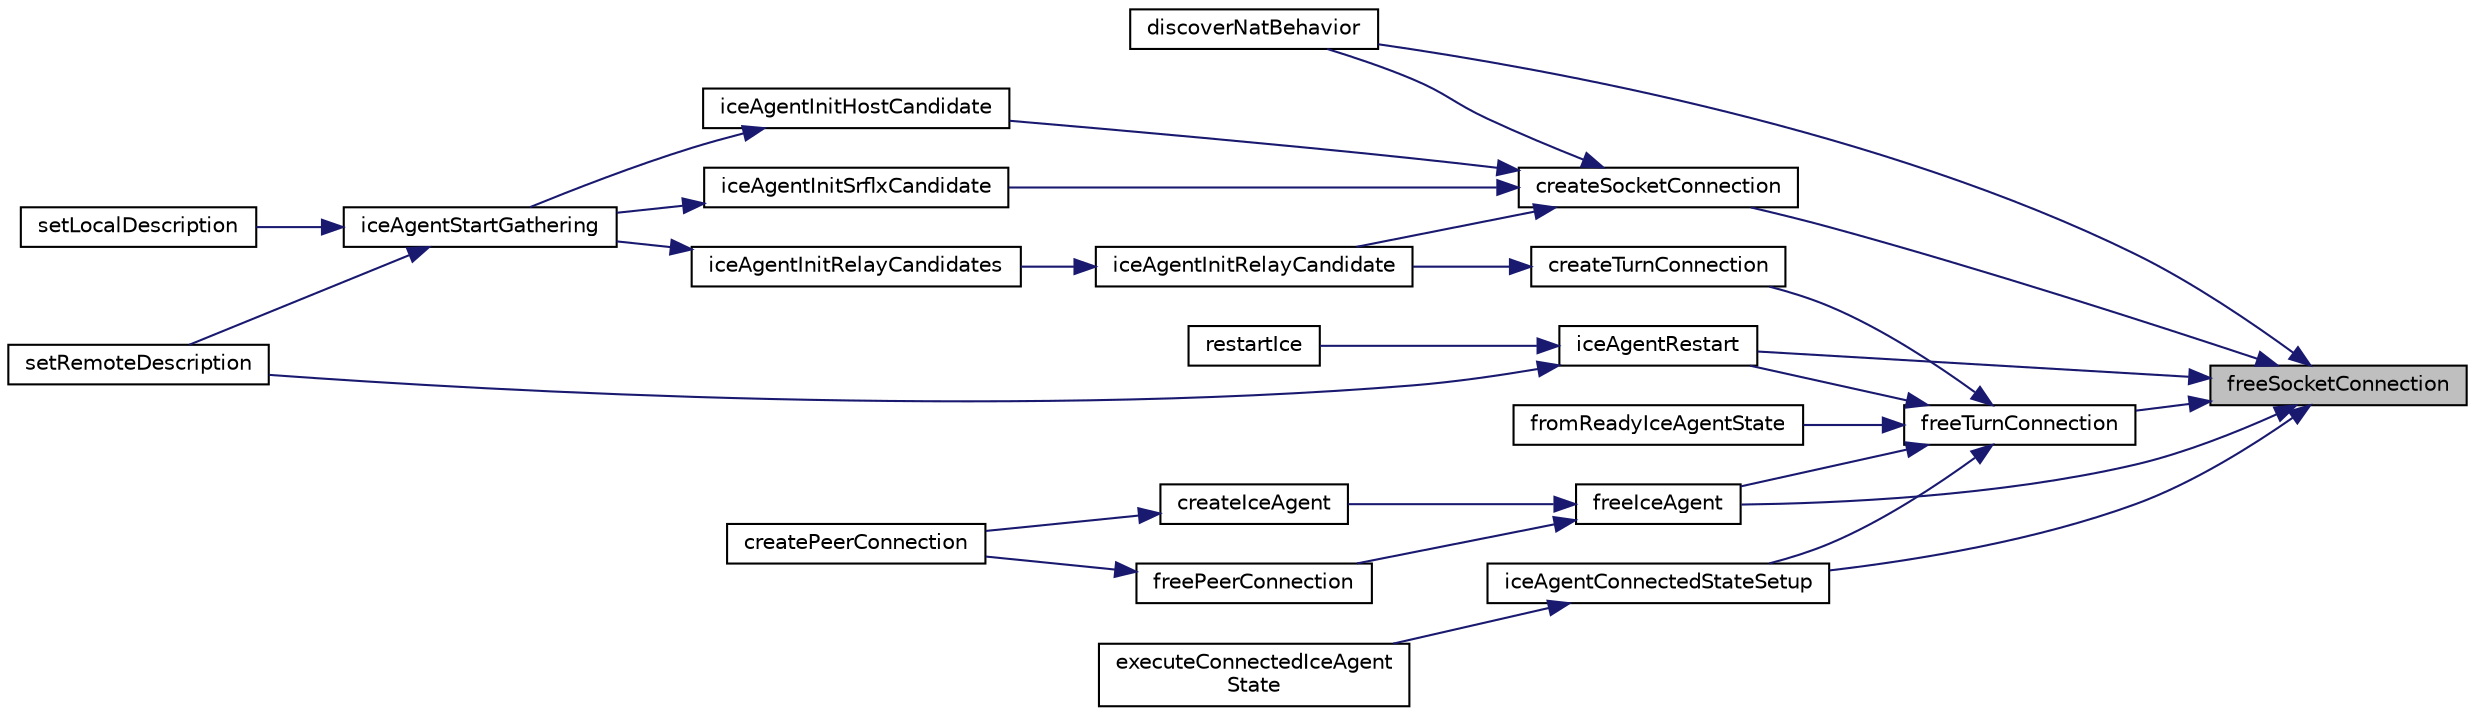 digraph "freeSocketConnection"
{
 // LATEX_PDF_SIZE
  edge [fontname="Helvetica",fontsize="10",labelfontname="Helvetica",labelfontsize="10"];
  node [fontname="Helvetica",fontsize="10",shape=record];
  rankdir="RL";
  Node1 [label="freeSocketConnection",height=0.2,width=0.4,color="black", fillcolor="grey75", style="filled", fontcolor="black",tooltip=" "];
  Node1 -> Node2 [dir="back",color="midnightblue",fontsize="10",style="solid",fontname="Helvetica"];
  Node2 [label="createSocketConnection",height=0.2,width=0.4,color="black", fillcolor="white", style="filled",URL="$SocketConnection_8h.html#a5ce9dfe7b74d9b52538004c323214965",tooltip=" "];
  Node2 -> Node3 [dir="back",color="midnightblue",fontsize="10",style="solid",fontname="Helvetica"];
  Node3 [label="discoverNatBehavior",height=0.2,width=0.4,color="black", fillcolor="white", style="filled",URL="$group__PublicMemberFunctions.html#ga6c4139787f87c307c2033b51d65284ce",tooltip="Use the process described in https://tools.ietf.org/html/rfc5780#section-4.3 to discover NAT behavior..."];
  Node2 -> Node4 [dir="back",color="midnightblue",fontsize="10",style="solid",fontname="Helvetica"];
  Node4 [label="iceAgentInitHostCandidate",height=0.2,width=0.4,color="black", fillcolor="white", style="filled",URL="$IceAgent_8h.html#ab7fc78b0a2605c5291b7ec8d7ed40cdc",tooltip=" "];
  Node4 -> Node5 [dir="back",color="midnightblue",fontsize="10",style="solid",fontname="Helvetica"];
  Node5 [label="iceAgentStartGathering",height=0.2,width=0.4,color="black", fillcolor="white", style="filled",URL="$IceAgent_8h.html#aaedcdc437dc6d6753a438f7c5ddf0c7c",tooltip=" "];
  Node5 -> Node6 [dir="back",color="midnightblue",fontsize="10",style="solid",fontname="Helvetica"];
  Node6 [label="setLocalDescription",height=0.2,width=0.4,color="black", fillcolor="white", style="filled",URL="$group__PublicMemberFunctions.html#ga060e71a4e33e0b7a8087317d4839fa8a",tooltip="Instructs the RtcPeerConnection to apply the supplied RtcSessionDescriptionInit as the local descript..."];
  Node5 -> Node7 [dir="back",color="midnightblue",fontsize="10",style="solid",fontname="Helvetica"];
  Node7 [label="setRemoteDescription",height=0.2,width=0.4,color="black", fillcolor="white", style="filled",URL="$group__PublicMemberFunctions.html#ga4378f3c6aec4d69c647c46852bdfe6ed",tooltip="Instructs the RtcPeerConnection to apply the supplied RtcSessionDescriptionInit as the remote descrip..."];
  Node2 -> Node8 [dir="back",color="midnightblue",fontsize="10",style="solid",fontname="Helvetica"];
  Node8 [label="iceAgentInitRelayCandidate",height=0.2,width=0.4,color="black", fillcolor="white", style="filled",URL="$IceAgent_8h.html#a16f8a3535bbc9b23cd08b98bd79e49b4",tooltip=" "];
  Node8 -> Node9 [dir="back",color="midnightblue",fontsize="10",style="solid",fontname="Helvetica"];
  Node9 [label="iceAgentInitRelayCandidates",height=0.2,width=0.4,color="black", fillcolor="white", style="filled",URL="$IceAgent_8h.html#a90515bdf78b9dec41ee9c9d579da0045",tooltip=" "];
  Node9 -> Node5 [dir="back",color="midnightblue",fontsize="10",style="solid",fontname="Helvetica"];
  Node2 -> Node10 [dir="back",color="midnightblue",fontsize="10",style="solid",fontname="Helvetica"];
  Node10 [label="iceAgentInitSrflxCandidate",height=0.2,width=0.4,color="black", fillcolor="white", style="filled",URL="$IceAgent_8h.html#ab51095af13e7b515be425c2d7da80833",tooltip=" "];
  Node10 -> Node5 [dir="back",color="midnightblue",fontsize="10",style="solid",fontname="Helvetica"];
  Node1 -> Node3 [dir="back",color="midnightblue",fontsize="10",style="solid",fontname="Helvetica"];
  Node1 -> Node11 [dir="back",color="midnightblue",fontsize="10",style="solid",fontname="Helvetica"];
  Node11 [label="freeIceAgent",height=0.2,width=0.4,color="black", fillcolor="white", style="filled",URL="$IceAgent_8h.html#a2fec382692577e183d98141466cb51f7",tooltip=" "];
  Node11 -> Node12 [dir="back",color="midnightblue",fontsize="10",style="solid",fontname="Helvetica"];
  Node12 [label="createIceAgent",height=0.2,width=0.4,color="black", fillcolor="white", style="filled",URL="$IceAgent_8h.html#a8b4871fcabcb392bb37f78a0a1b129eb",tooltip=" "];
  Node12 -> Node13 [dir="back",color="midnightblue",fontsize="10",style="solid",fontname="Helvetica"];
  Node13 [label="createPeerConnection",height=0.2,width=0.4,color="black", fillcolor="white", style="filled",URL="$group__PublicMemberFunctions.html#gada972c66438c7e7c82e1db0cfe2b2640",tooltip=" "];
  Node11 -> Node14 [dir="back",color="midnightblue",fontsize="10",style="solid",fontname="Helvetica"];
  Node14 [label="freePeerConnection",height=0.2,width=0.4,color="black", fillcolor="white", style="filled",URL="$group__PublicMemberFunctions.html#ga433b1bd125e7f221bcdad97a2a0e8949",tooltip="Free a RtcPeerConnection."];
  Node14 -> Node13 [dir="back",color="midnightblue",fontsize="10",style="solid",fontname="Helvetica"];
  Node1 -> Node15 [dir="back",color="midnightblue",fontsize="10",style="solid",fontname="Helvetica"];
  Node15 [label="freeTurnConnection",height=0.2,width=0.4,color="black", fillcolor="white", style="filled",URL="$TurnConnection_8h.html#a636cc6844b455700bc4eb56284a0c0ba",tooltip=" "];
  Node15 -> Node16 [dir="back",color="midnightblue",fontsize="10",style="solid",fontname="Helvetica"];
  Node16 [label="createTurnConnection",height=0.2,width=0.4,color="black", fillcolor="white", style="filled",URL="$TurnConnection_8h.html#a71e6fb744871a4b7929790dcf8fa7ffc",tooltip=" "];
  Node16 -> Node8 [dir="back",color="midnightblue",fontsize="10",style="solid",fontname="Helvetica"];
  Node15 -> Node11 [dir="back",color="midnightblue",fontsize="10",style="solid",fontname="Helvetica"];
  Node15 -> Node17 [dir="back",color="midnightblue",fontsize="10",style="solid",fontname="Helvetica"];
  Node17 [label="fromReadyIceAgentState",height=0.2,width=0.4,color="black", fillcolor="white", style="filled",URL="$IceAgentStateMachine_8h.html#aec16a4d41bdf76f1f357d688e3fe9f80",tooltip=" "];
  Node15 -> Node18 [dir="back",color="midnightblue",fontsize="10",style="solid",fontname="Helvetica"];
  Node18 [label="iceAgentConnectedStateSetup",height=0.2,width=0.4,color="black", fillcolor="white", style="filled",URL="$IceAgent_8h.html#a1e97803ab232afca8aecc4e2f77b87ac",tooltip=" "];
  Node18 -> Node19 [dir="back",color="midnightblue",fontsize="10",style="solid",fontname="Helvetica"];
  Node19 [label="executeConnectedIceAgent\lState",height=0.2,width=0.4,color="black", fillcolor="white", style="filled",URL="$IceAgentStateMachine_8h.html#a4fddd35b881d4a51ceaad3633a0bced0",tooltip=" "];
  Node15 -> Node20 [dir="back",color="midnightblue",fontsize="10",style="solid",fontname="Helvetica"];
  Node20 [label="iceAgentRestart",height=0.2,width=0.4,color="black", fillcolor="white", style="filled",URL="$IceAgent_8h.html#aedd06d9faf8856ab8758e8c0e49796ac",tooltip=" "];
  Node20 -> Node21 [dir="back",color="midnightblue",fontsize="10",style="solid",fontname="Helvetica"];
  Node21 [label="restartIce",height=0.2,width=0.4,color="black", fillcolor="white", style="filled",URL="$group__PublicMemberFunctions.html#gade9fcbb056cb321f33890c1cf1222e64",tooltip="Instructs the RtcPeerConnection that ICE should be restarted. Subsequent calls to createOffer will cr..."];
  Node20 -> Node7 [dir="back",color="midnightblue",fontsize="10",style="solid",fontname="Helvetica"];
  Node1 -> Node18 [dir="back",color="midnightblue",fontsize="10",style="solid",fontname="Helvetica"];
  Node1 -> Node20 [dir="back",color="midnightblue",fontsize="10",style="solid",fontname="Helvetica"];
}
